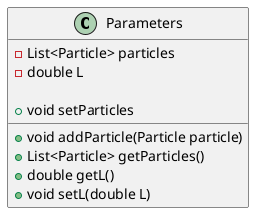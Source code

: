 @startuml
class Parameters{
-List<Particle> particles
-double L

+void addParticle(Particle particle)
+List<Particle> getParticles()
+void setParticles
+double getL()
+void setL(double L)
}
@enduml